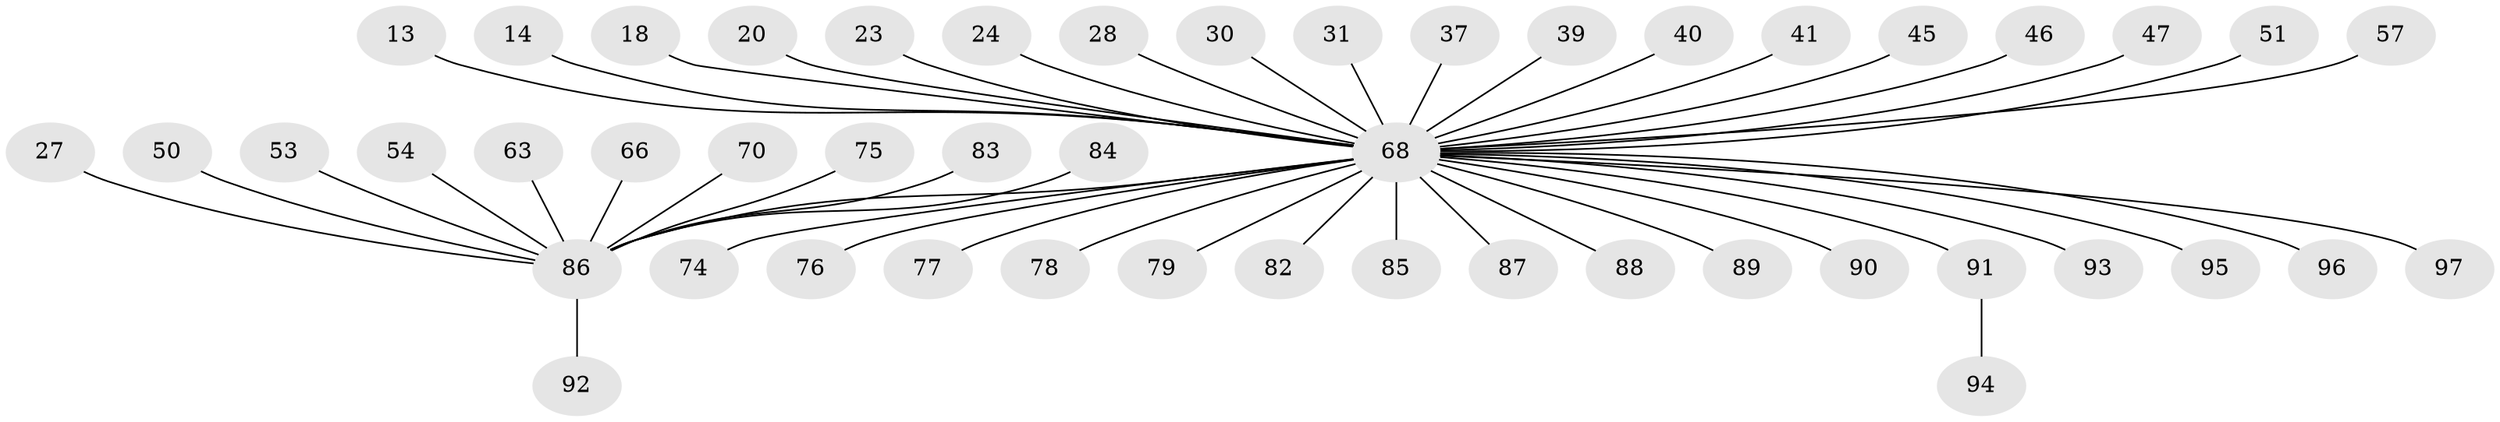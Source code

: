 // original degree distribution, {12: 0.010309278350515464, 4: 0.05154639175257732, 22: 0.010309278350515464, 11: 0.010309278350515464, 3: 0.07216494845360824, 6: 0.020618556701030927, 5: 0.020618556701030927, 1: 0.7010309278350515, 2: 0.10309278350515463}
// Generated by graph-tools (version 1.1) at 2025/50/03/04/25 21:50:54]
// undirected, 48 vertices, 47 edges
graph export_dot {
graph [start="1"]
  node [color=gray90,style=filled];
  13;
  14;
  18;
  20;
  23;
  24;
  27;
  28;
  30;
  31 [super="+21"];
  37;
  39;
  40;
  41;
  45;
  46 [super="+38"];
  47;
  50;
  51;
  53;
  54 [super="+48"];
  57;
  63;
  66;
  68 [super="+3+6+19+11"];
  70;
  74;
  75;
  76 [super="+55+61"];
  77;
  78;
  79 [super="+71"];
  82 [super="+22"];
  83;
  84;
  85;
  86 [super="+35+32+60"];
  87 [super="+69"];
  88;
  89 [super="+52"];
  90 [super="+80"];
  91 [super="+81"];
  92 [super="+73"];
  93;
  94;
  95 [super="+72"];
  96;
  97 [super="+26+43"];
  13 -- 68;
  14 -- 68;
  18 -- 68;
  20 -- 68;
  23 -- 68;
  24 -- 68;
  27 -- 86;
  28 -- 68;
  30 -- 68;
  31 -- 68;
  37 -- 68;
  39 -- 68;
  40 -- 68;
  41 -- 68;
  45 -- 68;
  46 -- 68;
  47 -- 68;
  50 -- 86;
  51 -- 68;
  53 -- 86;
  54 -- 86;
  57 -- 68;
  63 -- 86;
  66 -- 86;
  68 -- 78;
  68 -- 85;
  68 -- 74;
  68 -- 77;
  68 -- 88;
  68 -- 93;
  68 -- 96;
  68 -- 97;
  68 -- 86 [weight=3];
  68 -- 82;
  68 -- 76;
  68 -- 89;
  68 -- 91;
  68 -- 87;
  68 -- 79;
  68 -- 95;
  68 -- 90;
  70 -- 86;
  75 -- 86;
  83 -- 86;
  84 -- 86;
  86 -- 92;
  91 -- 94;
}
